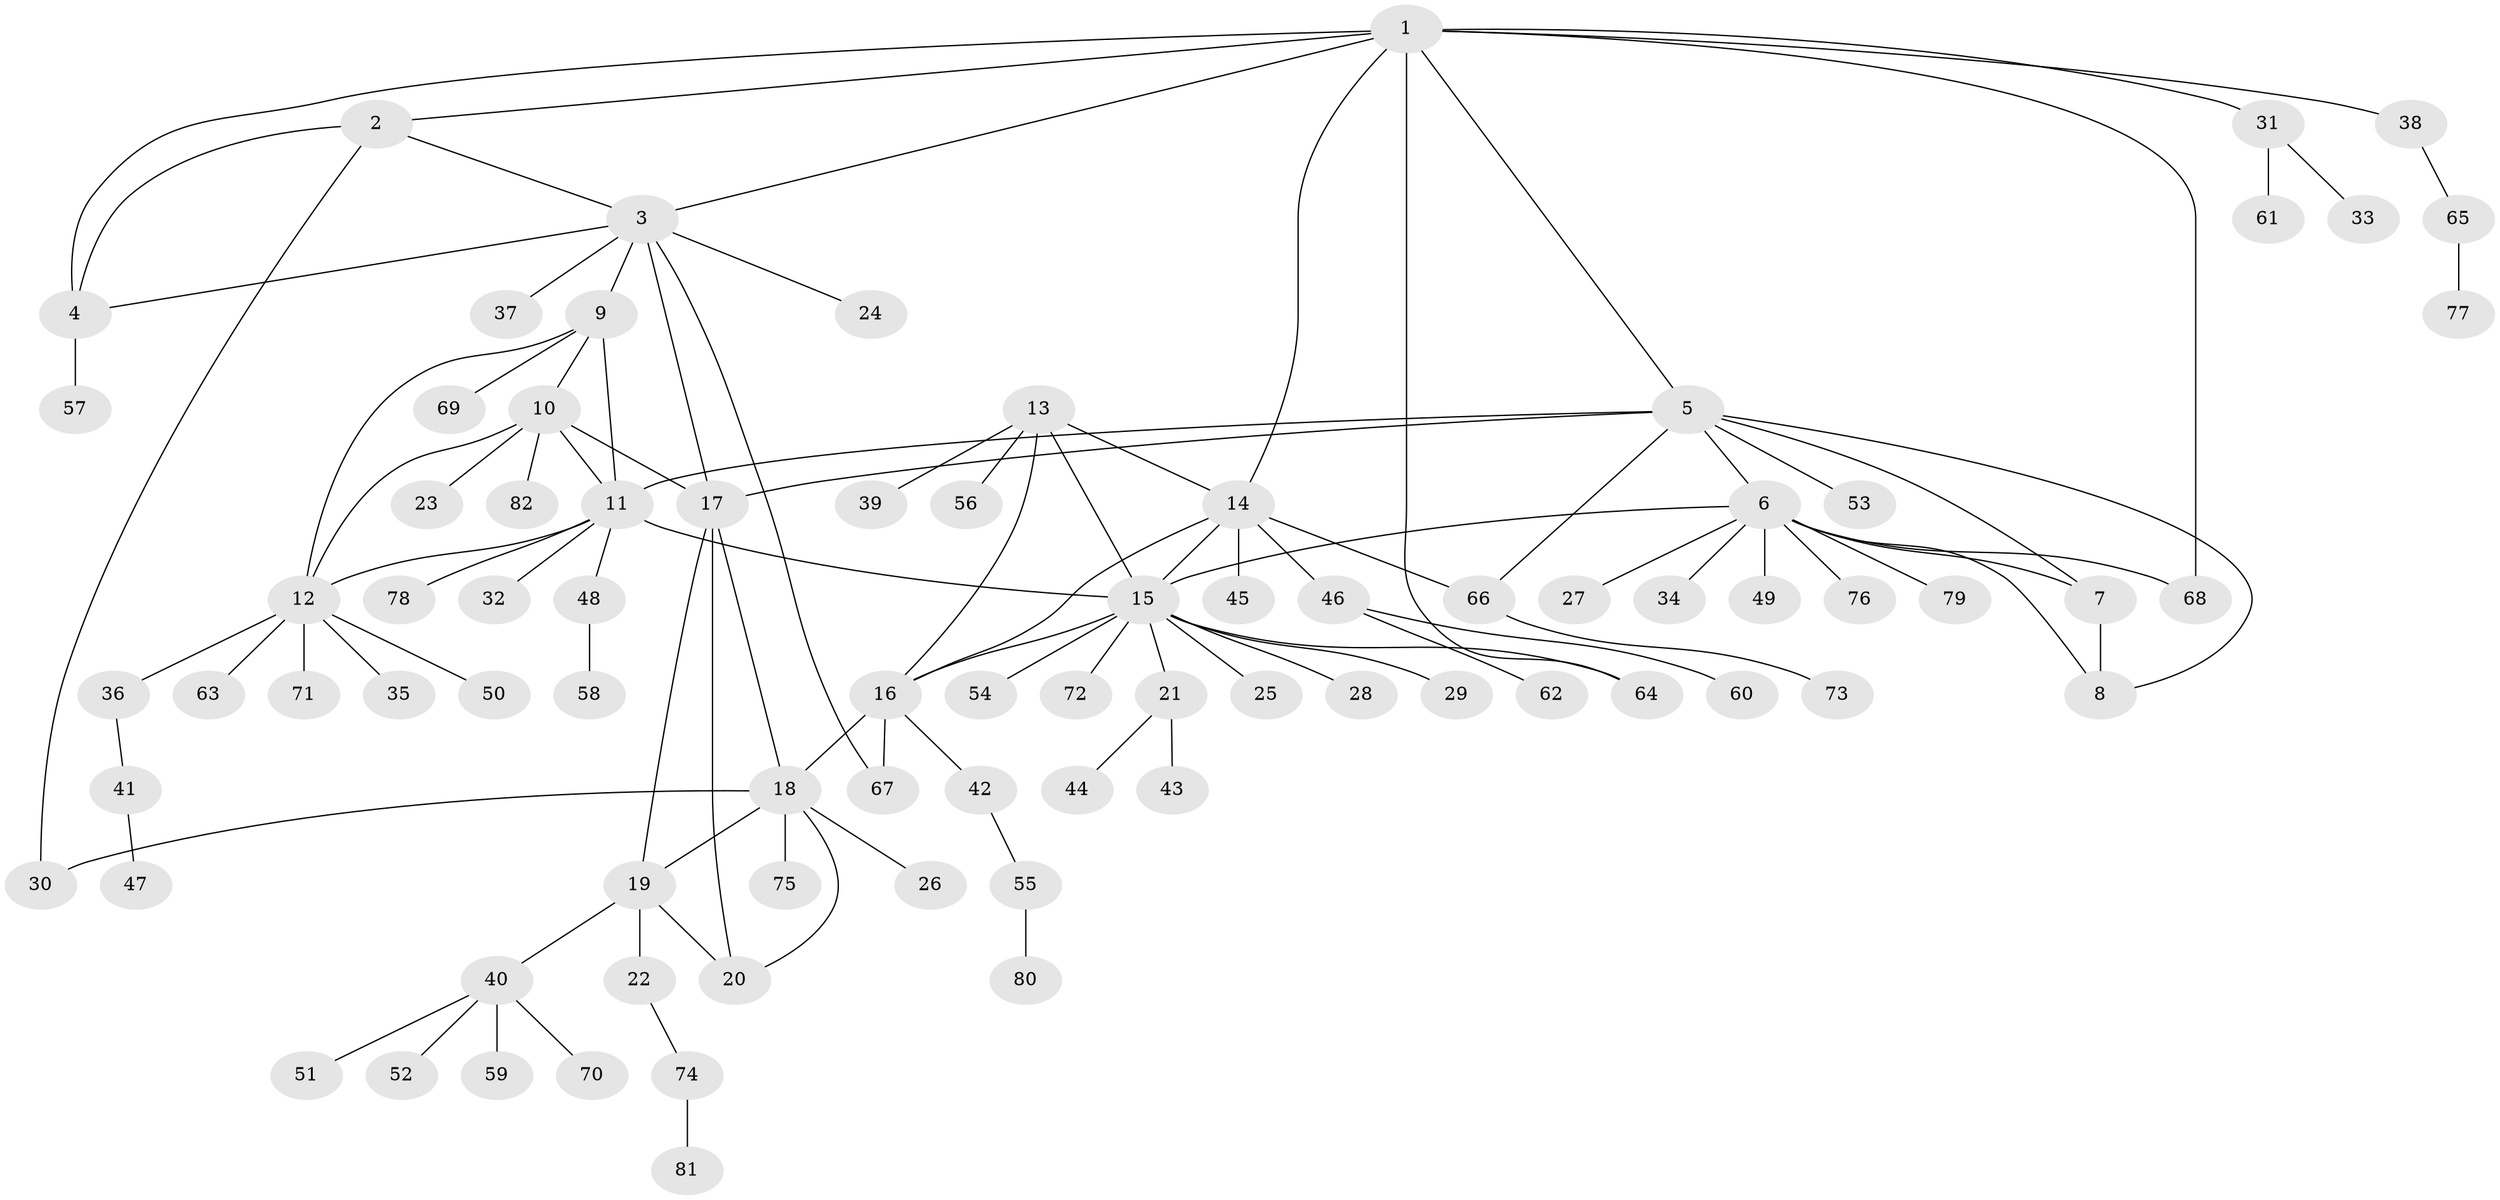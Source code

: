 // coarse degree distribution, {9: 0.03225806451612903, 4: 0.03225806451612903, 11: 0.016129032258064516, 3: 0.03225806451612903, 8: 0.04838709677419355, 2: 0.1774193548387097, 10: 0.03225806451612903, 7: 0.016129032258064516, 5: 0.016129032258064516, 1: 0.5967741935483871}
// Generated by graph-tools (version 1.1) at 2025/24/03/03/25 07:24:17]
// undirected, 82 vertices, 107 edges
graph export_dot {
graph [start="1"]
  node [color=gray90,style=filled];
  1;
  2;
  3;
  4;
  5;
  6;
  7;
  8;
  9;
  10;
  11;
  12;
  13;
  14;
  15;
  16;
  17;
  18;
  19;
  20;
  21;
  22;
  23;
  24;
  25;
  26;
  27;
  28;
  29;
  30;
  31;
  32;
  33;
  34;
  35;
  36;
  37;
  38;
  39;
  40;
  41;
  42;
  43;
  44;
  45;
  46;
  47;
  48;
  49;
  50;
  51;
  52;
  53;
  54;
  55;
  56;
  57;
  58;
  59;
  60;
  61;
  62;
  63;
  64;
  65;
  66;
  67;
  68;
  69;
  70;
  71;
  72;
  73;
  74;
  75;
  76;
  77;
  78;
  79;
  80;
  81;
  82;
  1 -- 2;
  1 -- 3;
  1 -- 4;
  1 -- 5;
  1 -- 14;
  1 -- 31;
  1 -- 38;
  1 -- 64;
  1 -- 68;
  2 -- 3;
  2 -- 4;
  2 -- 30;
  3 -- 4;
  3 -- 9;
  3 -- 17;
  3 -- 24;
  3 -- 37;
  3 -- 67;
  4 -- 57;
  5 -- 6;
  5 -- 7;
  5 -- 8;
  5 -- 11;
  5 -- 17;
  5 -- 53;
  5 -- 66;
  6 -- 7;
  6 -- 8;
  6 -- 15;
  6 -- 27;
  6 -- 34;
  6 -- 49;
  6 -- 68;
  6 -- 76;
  6 -- 79;
  7 -- 8;
  9 -- 10;
  9 -- 11;
  9 -- 12;
  9 -- 69;
  10 -- 11;
  10 -- 12;
  10 -- 17;
  10 -- 23;
  10 -- 82;
  11 -- 12;
  11 -- 15;
  11 -- 32;
  11 -- 48;
  11 -- 78;
  12 -- 35;
  12 -- 36;
  12 -- 50;
  12 -- 63;
  12 -- 71;
  13 -- 14;
  13 -- 15;
  13 -- 16;
  13 -- 39;
  13 -- 56;
  14 -- 15;
  14 -- 16;
  14 -- 45;
  14 -- 46;
  14 -- 66;
  15 -- 16;
  15 -- 21;
  15 -- 25;
  15 -- 28;
  15 -- 29;
  15 -- 54;
  15 -- 64;
  15 -- 72;
  16 -- 18;
  16 -- 42;
  16 -- 67;
  17 -- 18;
  17 -- 19;
  17 -- 20;
  18 -- 19;
  18 -- 20;
  18 -- 26;
  18 -- 30;
  18 -- 75;
  19 -- 20;
  19 -- 22;
  19 -- 40;
  21 -- 43;
  21 -- 44;
  22 -- 74;
  31 -- 33;
  31 -- 61;
  36 -- 41;
  38 -- 65;
  40 -- 51;
  40 -- 52;
  40 -- 59;
  40 -- 70;
  41 -- 47;
  42 -- 55;
  46 -- 60;
  46 -- 62;
  48 -- 58;
  55 -- 80;
  65 -- 77;
  66 -- 73;
  74 -- 81;
}
